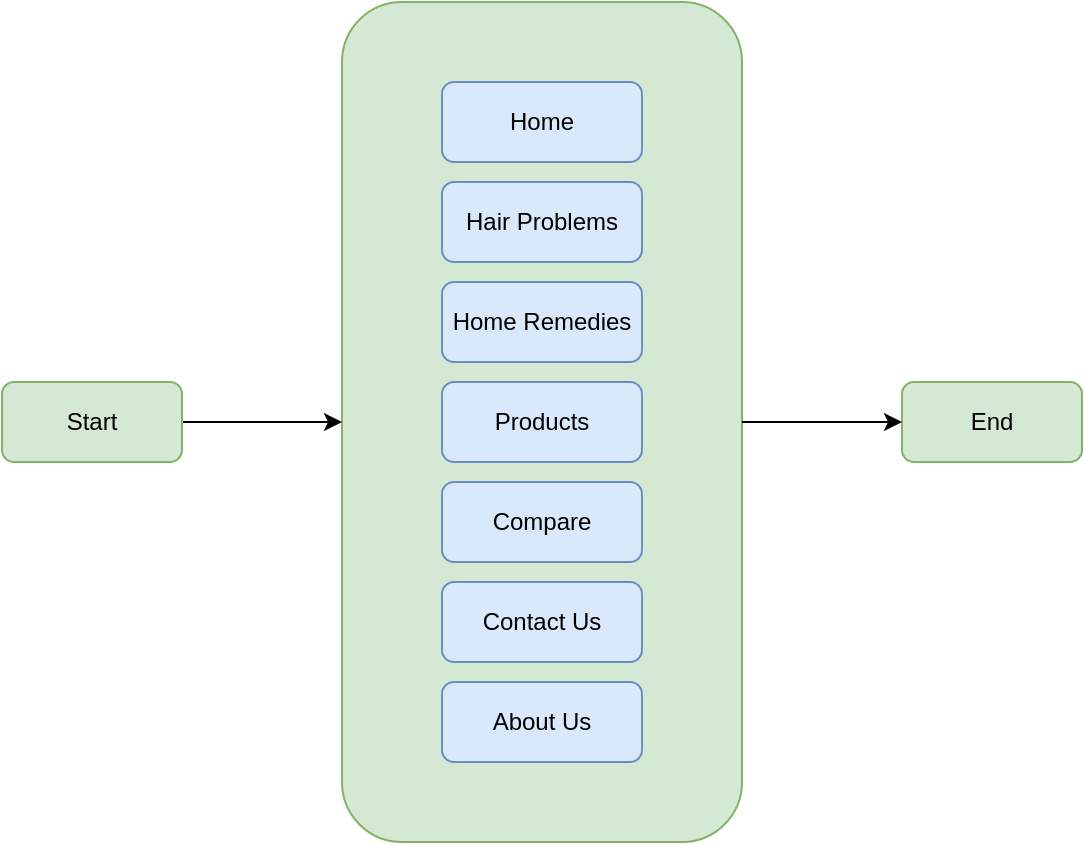 <mxfile version="22.0.5" type="device">
  <diagram name="Page-1" id="sAOJ5SrDfzlhlrvFXXsP">
    <mxGraphModel dx="1900" dy="530" grid="1" gridSize="10" guides="1" tooltips="1" connect="1" arrows="1" fold="1" page="1" pageScale="1" pageWidth="850" pageHeight="1100" math="0" shadow="0">
      <root>
        <mxCell id="0" />
        <mxCell id="1" parent="0" />
        <mxCell id="nBLHbdXHp7UiOyoCYOLu-33" value="" style="rounded=1;whiteSpace=wrap;html=1;fillColor=#d5e8d4;strokeColor=#82b366;" vertex="1" parent="1">
          <mxGeometry x="160" y="130" width="200" height="420" as="geometry" />
        </mxCell>
        <mxCell id="nBLHbdXHp7UiOyoCYOLu-15" value="&lt;div&gt;Home&lt;/div&gt;" style="rounded=1;whiteSpace=wrap;html=1;fillColor=#dae8fc;strokeColor=#6c8ebf;" vertex="1" parent="1">
          <mxGeometry x="210" y="170" width="100" height="40" as="geometry" />
        </mxCell>
        <mxCell id="nBLHbdXHp7UiOyoCYOLu-17" value="Hair Problems" style="rounded=1;whiteSpace=wrap;html=1;fillColor=#dae8fc;strokeColor=#6c8ebf;" vertex="1" parent="1">
          <mxGeometry x="210" y="220" width="100" height="40" as="geometry" />
        </mxCell>
        <mxCell id="nBLHbdXHp7UiOyoCYOLu-21" value="Home Remedies" style="rounded=1;whiteSpace=wrap;html=1;fillColor=#dae8fc;strokeColor=#6c8ebf;" vertex="1" parent="1">
          <mxGeometry x="210" y="270" width="100" height="40" as="geometry" />
        </mxCell>
        <mxCell id="nBLHbdXHp7UiOyoCYOLu-23" value="Products" style="rounded=1;whiteSpace=wrap;html=1;fillColor=#dae8fc;strokeColor=#6c8ebf;" vertex="1" parent="1">
          <mxGeometry x="210" y="320" width="100" height="40" as="geometry" />
        </mxCell>
        <mxCell id="nBLHbdXHp7UiOyoCYOLu-26" value="Compare" style="rounded=1;whiteSpace=wrap;html=1;fillColor=#dae8fc;strokeColor=#6c8ebf;" vertex="1" parent="1">
          <mxGeometry x="210" y="370" width="100" height="40" as="geometry" />
        </mxCell>
        <mxCell id="nBLHbdXHp7UiOyoCYOLu-28" value="&lt;div&gt;Contact Us&lt;/div&gt;" style="rounded=1;whiteSpace=wrap;html=1;fillColor=#dae8fc;strokeColor=#6c8ebf;" vertex="1" parent="1">
          <mxGeometry x="210" y="420" width="100" height="40" as="geometry" />
        </mxCell>
        <mxCell id="nBLHbdXHp7UiOyoCYOLu-29" value="About Us" style="rounded=1;whiteSpace=wrap;html=1;fillColor=#dae8fc;strokeColor=#6c8ebf;" vertex="1" parent="1">
          <mxGeometry x="210" y="470" width="100" height="40" as="geometry" />
        </mxCell>
        <mxCell id="nBLHbdXHp7UiOyoCYOLu-36" style="edgeStyle=orthogonalEdgeStyle;rounded=0;orthogonalLoop=1;jettySize=auto;html=1;exitX=1;exitY=0.5;exitDx=0;exitDy=0;entryX=0;entryY=0.5;entryDx=0;entryDy=0;" edge="1" parent="1" source="nBLHbdXHp7UiOyoCYOLu-30" target="nBLHbdXHp7UiOyoCYOLu-33">
          <mxGeometry relative="1" as="geometry" />
        </mxCell>
        <mxCell id="nBLHbdXHp7UiOyoCYOLu-30" value="Start" style="rounded=1;whiteSpace=wrap;html=1;fillColor=#d5e8d4;strokeColor=#82b366;" vertex="1" parent="1">
          <mxGeometry x="-10" y="320" width="90" height="40" as="geometry" />
        </mxCell>
        <mxCell id="nBLHbdXHp7UiOyoCYOLu-34" value="End" style="rounded=1;whiteSpace=wrap;html=1;fillColor=#d5e8d4;strokeColor=#82b366;" vertex="1" parent="1">
          <mxGeometry x="440" y="320" width="90" height="40" as="geometry" />
        </mxCell>
        <mxCell id="nBLHbdXHp7UiOyoCYOLu-35" value="" style="endArrow=classic;html=1;rounded=0;entryX=0;entryY=0.5;entryDx=0;entryDy=0;exitX=1;exitY=0.5;exitDx=0;exitDy=0;" edge="1" parent="1" source="nBLHbdXHp7UiOyoCYOLu-33" target="nBLHbdXHp7UiOyoCYOLu-34">
          <mxGeometry width="50" height="50" relative="1" as="geometry">
            <mxPoint x="390" y="350" as="sourcePoint" />
            <mxPoint x="410" y="290" as="targetPoint" />
          </mxGeometry>
        </mxCell>
      </root>
    </mxGraphModel>
  </diagram>
</mxfile>
